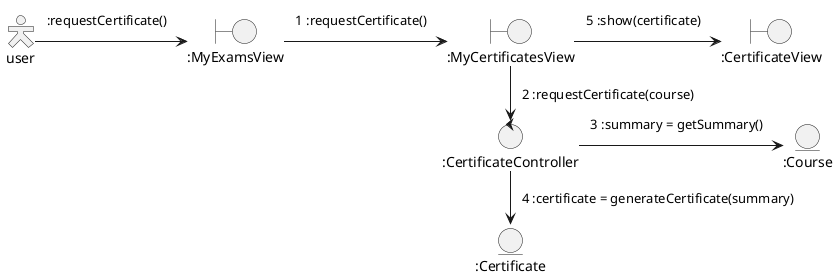 @startuml UC requestCertificate analysisCommunicationDiagram
skinparam actorstyle hollow
<style>
note {
    LineColor transparent
    BackgroundColor transparent
}
</style>
skinparam ranksep 1
skinparam nodesep 1

actor user 
boundary ":MyExamsView" as start
boundary ":MyCertificatesView" as myCertificates
boundary ":CertificateView" as certificateView
entity ":Course"  as course
control ":CertificateController" as certificateController
entity ":Certificate" as certificate


user -> start
note on link
    :requestCertificate()
end note

start -> myCertificates
note on link
    1 :requestCertificate()
end note

myCertificates -down-> certificateController
note on link
    2 :requestCertificate(course)
end note

myCertificates -> certificateView
note on link
    5 :show(certificate)
end note

certificateController -> course
note on link
    3 :summary = getSummary()
end note

certificateController -down-> certificate
note on link
    4 :certificate = generateCertificate(summary)
end note

'certificateView - certificate

@enduml